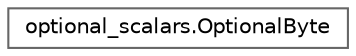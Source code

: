digraph "Graphical Class Hierarchy"
{
 // LATEX_PDF_SIZE
  bgcolor="transparent";
  edge [fontname=Helvetica,fontsize=10,labelfontname=Helvetica,labelfontsize=10];
  node [fontname=Helvetica,fontsize=10,shape=box,height=0.2,width=0.4];
  rankdir="LR";
  Node0 [id="Node000000",label="optional_scalars.OptionalByte",height=0.2,width=0.4,color="grey40", fillcolor="white", style="filled",URL="$classoptional__scalars_1_1OptionalByte.html",tooltip=" "];
}
